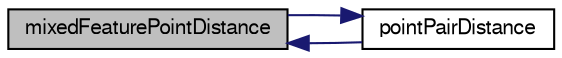 digraph "mixedFeaturePointDistance"
{
  bgcolor="transparent";
  edge [fontname="FreeSans",fontsize="10",labelfontname="FreeSans",labelfontsize="10"];
  node [fontname="FreeSans",fontsize="10",shape=record];
  rankdir="LR";
  Node146 [label="mixedFeaturePointDistance",height=0.2,width=0.4,color="black", fillcolor="grey75", style="filled", fontcolor="black"];
  Node146 -> Node147 [dir="back",color="midnightblue",fontsize="10",style="solid",fontname="FreeSans"];
  Node147 [label="pointPairDistance",height=0.2,width=0.4,color="black",URL="$a31450.html#a74569a04cbb4c30850a62887dbe7d411",tooltip="Return the local point pair separation at the given location. "];
  Node147 -> Node146 [dir="back",color="midnightblue",fontsize="10",style="solid",fontname="FreeSans"];
}
